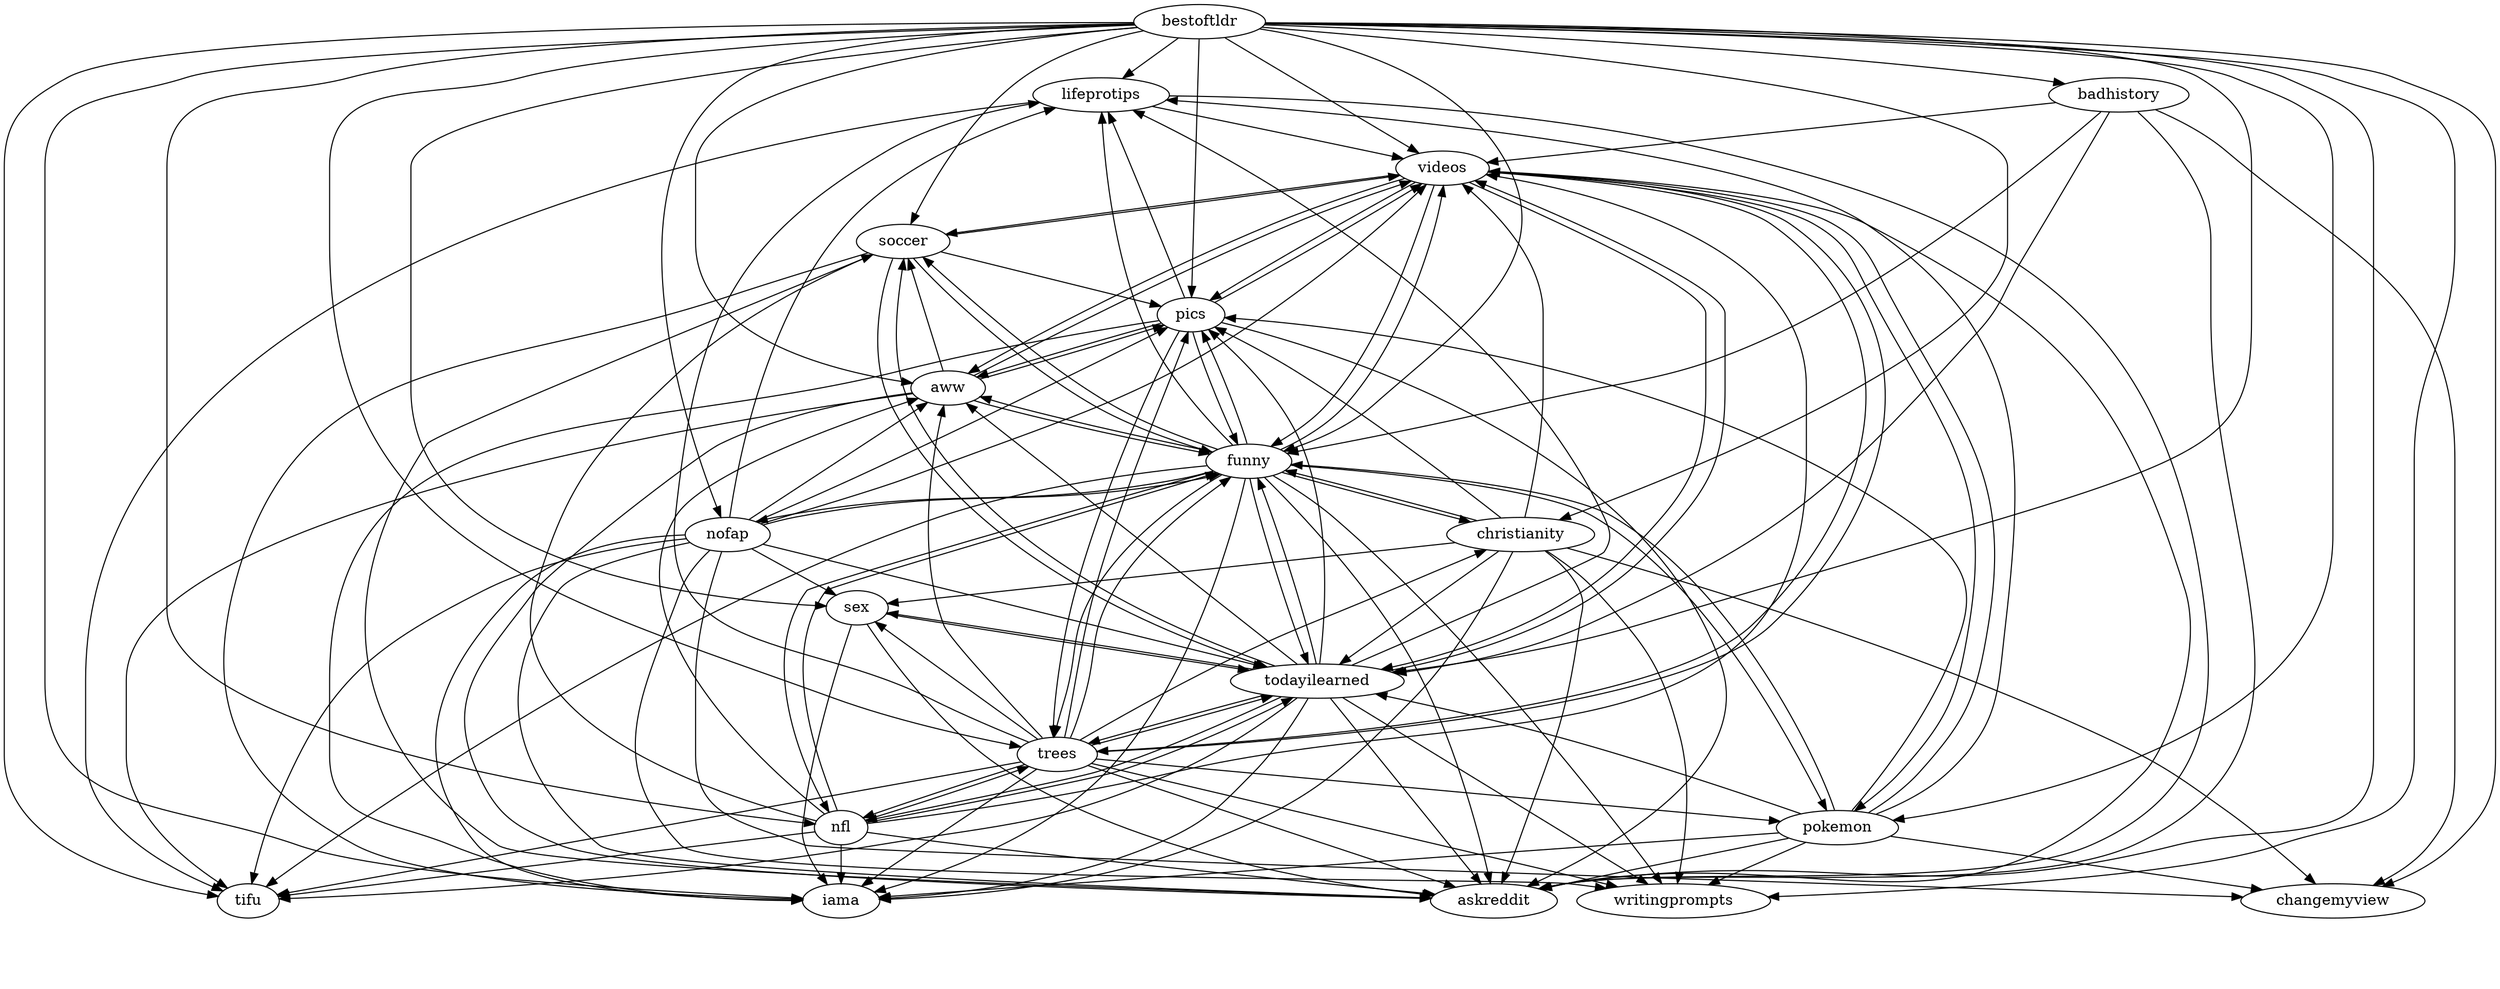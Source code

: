 /*****
 
*****/

digraph G {
  graph [splines=true overlap=false]
  node  [shape=ellipse, width=0.3, height=0.3]
  12 [label="bestoftldr"];
  7 [label="lifeprotips"];
  11 [label="soccer"];
  13 [label="tifu"];
  15 [label="pics"];
  19 [label="funny"];
  22 [label="nofap"];
  29 [label="nfl"];
  41 [label="changemyview"];
  43 [label="askreddit"];
  57 [label="trees"];
  68 [label="pokemon"];
  72 [label="todayilearned"];
  83 [label="writingprompts"];
  85 [label="iama"];
  92 [label="christianity"];
  96 [label="badhistory"];
  98 [label="videos"];
  99 [label="sex"];
  106 [label="aww"];
  12 -> 7;
  12 -> 11;
  12 -> 13;
  12 -> 15;
  12 -> 19;
  12 -> 22;
  12 -> 29;
  12 -> 41;
  12 -> 43;
  12 -> 57;
  12 -> 68;
  12 -> 72;
  12 -> 83;
  12 -> 85;
  12 -> 92;
  12 -> 96;
  12 -> 98;
  12 -> 99;
  12 -> 106;
  7 -> 13;
  7 -> 43;
  7 -> 98;
  11 -> 15;
  11 -> 19;
  11 -> 43;
  11 -> 72;
  11 -> 85;
  11 -> 98;
  15 -> 7;
  15 -> 19;
  15 -> 43;
  15 -> 57;
  15 -> 85;
  15 -> 98;
  15 -> 106;
  19 -> 7;
  19 -> 11;
  19 -> 13;
  19 -> 15;
  19 -> 22;
  19 -> 29;
  19 -> 43;
  19 -> 57;
  19 -> 68;
  19 -> 72;
  19 -> 83;
  19 -> 85;
  19 -> 92;
  19 -> 98;
  19 -> 106;
  22 -> 7;
  22 -> 13;
  22 -> 15;
  22 -> 19;
  22 -> 41;
  22 -> 43;
  22 -> 72;
  22 -> 83;
  22 -> 85;
  22 -> 98;
  22 -> 99;
  22 -> 106;
  29 -> 11;
  29 -> 13;
  29 -> 19;
  29 -> 43;
  29 -> 57;
  29 -> 72;
  29 -> 85;
  29 -> 98;
  29 -> 106;
  57 -> 7;
  57 -> 13;
  57 -> 15;
  57 -> 19;
  57 -> 29;
  57 -> 43;
  57 -> 68;
  57 -> 72;
  57 -> 83;
  57 -> 85;
  57 -> 92;
  57 -> 98;
  57 -> 99;
  57 -> 106;
  68 -> 7;
  68 -> 15;
  68 -> 19;
  68 -> 41;
  68 -> 43;
  68 -> 72;
  68 -> 83;
  68 -> 85;
  68 -> 98;
  72 -> 7;
  72 -> 11;
  72 -> 13;
  72 -> 15;
  72 -> 19;
  72 -> 29;
  72 -> 43;
  72 -> 57;
  72 -> 83;
  72 -> 85;
  72 -> 98;
  72 -> 99;
  72 -> 106;
  92 -> 15;
  92 -> 19;
  92 -> 41;
  92 -> 43;
  92 -> 72;
  92 -> 83;
  92 -> 85;
  92 -> 98;
  92 -> 99;
  96 -> 19;
  96 -> 41;
  96 -> 43;
  96 -> 72;
  96 -> 98;
  98 -> 11;
  98 -> 15;
  98 -> 19;
  98 -> 43;
  98 -> 57;
  98 -> 68;
  98 -> 72;
  98 -> 106;
  99 -> 43;
  99 -> 72;
  99 -> 85;
  106 -> 11;
  106 -> 13;
  106 -> 15;
  106 -> 19;
  106 -> 43;
  106 -> 98;
  label = "\n \n";  fontsize=24;
}
